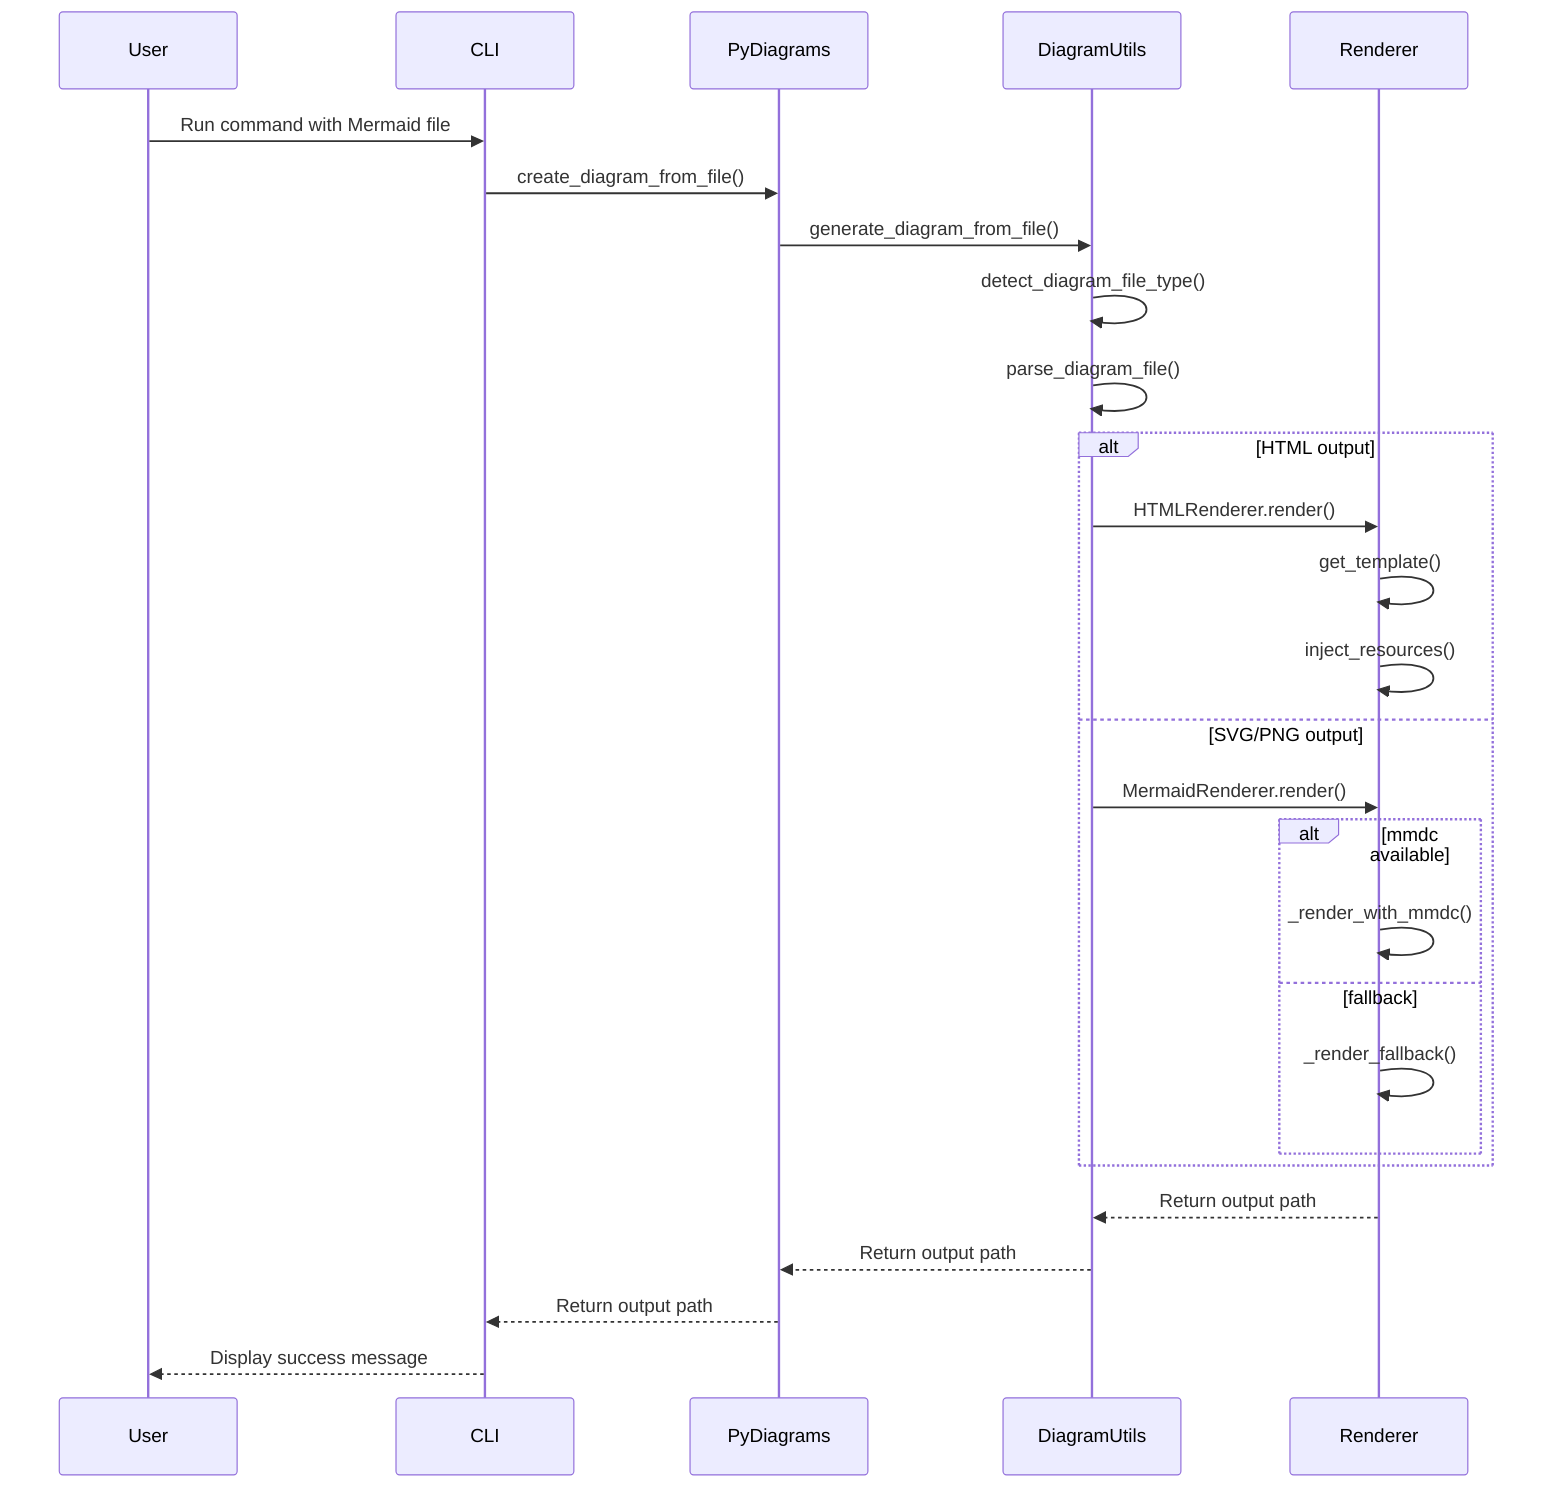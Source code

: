 sequenceDiagram
    participant User
    participant CLI
    participant PyDiagrams
    participant DiagramUtils
    participant Renderer
    
    User->>CLI: Run command with Mermaid file
    CLI->>PyDiagrams: create_diagram_from_file()
    PyDiagrams->>DiagramUtils: generate_diagram_from_file()
    DiagramUtils->>DiagramUtils: detect_diagram_file_type()
    DiagramUtils->>DiagramUtils: parse_diagram_file()
    
    alt HTML output
        DiagramUtils->>Renderer: HTMLRenderer.render()
        Renderer->>Renderer: get_template()
        Renderer->>Renderer: inject_resources()
    else SVG/PNG output
        DiagramUtils->>Renderer: MermaidRenderer.render()
        
        alt mmdc available
            Renderer->>Renderer: _render_with_mmdc()
        else fallback
            Renderer->>Renderer: _render_fallback()
        end
    end
    
    Renderer-->>DiagramUtils: Return output path
    DiagramUtils-->>PyDiagrams: Return output path
    PyDiagrams-->>CLI: Return output path
    CLI-->>User: Display success message